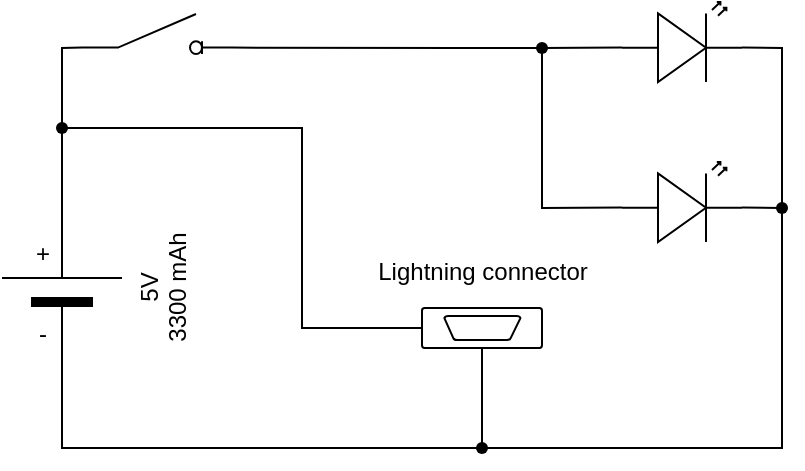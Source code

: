 <mxfile version="24.7.8">
  <diagram name="Page-1" id="iD4C7XQA5Tby283MNVUl">
    <mxGraphModel dx="478" dy="279" grid="1" gridSize="10" guides="1" tooltips="1" connect="1" arrows="1" fold="1" page="1" pageScale="1" pageWidth="850" pageHeight="1100" math="0" shadow="0">
      <root>
        <mxCell id="0" />
        <mxCell id="1" parent="0" />
        <mxCell id="BVKFM8BZh3AifAaT1u35-2" value="5V&lt;div&gt;3300 mAh&lt;/div&gt;" style="verticalLabelPosition=bottom;shadow=0;dashed=0;align=center;fillColor=strokeColor;html=1;verticalAlign=top;strokeWidth=1;shape=mxgraph.electrical.miscellaneous.monocell_battery;rotation=-90;" vertex="1" parent="1">
          <mxGeometry x="110" y="450" width="100" height="60" as="geometry" />
        </mxCell>
        <mxCell id="BVKFM8BZh3AifAaT1u35-4" value="" style="verticalLabelPosition=bottom;shadow=0;dashed=0;align=center;html=1;verticalAlign=top;shape=mxgraph.electrical.opto_electronics.led_2;pointerEvents=1;" vertex="1" parent="1">
          <mxGeometry x="440" y="337" width="60" height="40" as="geometry" />
        </mxCell>
        <mxCell id="BVKFM8BZh3AifAaT1u35-5" value="" style="verticalLabelPosition=bottom;shadow=0;dashed=0;align=center;html=1;verticalAlign=top;shape=mxgraph.electrical.opto_electronics.led_2;pointerEvents=1;" vertex="1" parent="1">
          <mxGeometry x="440" y="417" width="60" height="40" as="geometry" />
        </mxCell>
        <mxCell id="BVKFM8BZh3AifAaT1u35-6" value="" style="html=1;shape=mxgraph.electrical.electro-mechanical.switchDisconnector;aspect=fixed;elSwitchState=off;" vertex="1" parent="1">
          <mxGeometry x="170" y="343" width="75" height="20" as="geometry" />
        </mxCell>
        <mxCell id="BVKFM8BZh3AifAaT1u35-7" value="" style="endArrow=none;html=1;rounded=0;exitX=1;exitY=0.5;exitDx=0;exitDy=0;exitPerimeter=0;entryX=0;entryY=0.84;entryDx=0;entryDy=0;" edge="1" parent="1" source="BVKFM8BZh3AifAaT1u35-2" target="BVKFM8BZh3AifAaT1u35-6">
          <mxGeometry width="50" height="50" relative="1" as="geometry">
            <mxPoint x="280" y="380" as="sourcePoint" />
            <mxPoint x="330" y="330" as="targetPoint" />
            <Array as="points">
              <mxPoint x="160" y="360" />
            </Array>
          </mxGeometry>
        </mxCell>
        <mxCell id="BVKFM8BZh3AifAaT1u35-8" value="" style="endArrow=none;html=1;rounded=0;exitX=1;exitY=0.84;exitDx=0;exitDy=0;entryX=0.402;entryY=0.479;entryDx=0;entryDy=0;entryPerimeter=0;" edge="1" parent="1" source="BVKFM8BZh3AifAaT1u35-6" target="BVKFM8BZh3AifAaT1u35-9">
          <mxGeometry width="50" height="50" relative="1" as="geometry">
            <mxPoint x="260" y="440" as="sourcePoint" />
            <mxPoint x="380" y="360" as="targetPoint" />
            <Array as="points">
              <mxPoint x="360" y="360" />
            </Array>
          </mxGeometry>
        </mxCell>
        <mxCell id="BVKFM8BZh3AifAaT1u35-9" value="" style="shape=waypoint;sketch=0;fillStyle=solid;size=6;pointerEvents=1;points=[];fillColor=none;resizable=0;rotatable=0;perimeter=centerPerimeter;snapToPoint=1;" vertex="1" parent="1">
          <mxGeometry x="390" y="350" width="20" height="20" as="geometry" />
        </mxCell>
        <mxCell id="BVKFM8BZh3AifAaT1u35-10" value="" style="endArrow=none;html=1;rounded=0;entryX=0;entryY=0.57;entryDx=0;entryDy=0;entryPerimeter=0;exitX=0.642;exitY=0.556;exitDx=0;exitDy=0;exitPerimeter=0;" edge="1" parent="1" source="BVKFM8BZh3AifAaT1u35-9" target="BVKFM8BZh3AifAaT1u35-4">
          <mxGeometry width="50" height="50" relative="1" as="geometry">
            <mxPoint x="380" y="440" as="sourcePoint" />
            <mxPoint x="430" y="390" as="targetPoint" />
          </mxGeometry>
        </mxCell>
        <mxCell id="BVKFM8BZh3AifAaT1u35-11" value="" style="endArrow=none;html=1;rounded=0;entryX=0;entryY=0.57;entryDx=0;entryDy=0;entryPerimeter=0;exitX=0.488;exitY=0.652;exitDx=0;exitDy=0;exitPerimeter=0;" edge="1" parent="1" source="BVKFM8BZh3AifAaT1u35-9" target="BVKFM8BZh3AifAaT1u35-5">
          <mxGeometry width="50" height="50" relative="1" as="geometry">
            <mxPoint x="410" y="370" as="sourcePoint" />
            <mxPoint x="450" y="370" as="targetPoint" />
            <Array as="points">
              <mxPoint x="400" y="440" />
            </Array>
          </mxGeometry>
        </mxCell>
        <mxCell id="BVKFM8BZh3AifAaT1u35-12" value="" style="endArrow=none;html=1;rounded=0;exitX=0;exitY=0.5;exitDx=0;exitDy=0;exitPerimeter=0;entryX=1;entryY=0.57;entryDx=0;entryDy=0;entryPerimeter=0;" edge="1" parent="1" source="BVKFM8BZh3AifAaT1u35-2" target="BVKFM8BZh3AifAaT1u35-4">
          <mxGeometry width="50" height="50" relative="1" as="geometry">
            <mxPoint x="350" y="480" as="sourcePoint" />
            <mxPoint x="520" y="360" as="targetPoint" />
            <Array as="points">
              <mxPoint x="160" y="560" />
              <mxPoint x="520" y="560" />
              <mxPoint x="520" y="360" />
            </Array>
          </mxGeometry>
        </mxCell>
        <mxCell id="BVKFM8BZh3AifAaT1u35-13" value="" style="shape=waypoint;sketch=0;fillStyle=solid;size=6;pointerEvents=1;points=[];fillColor=none;resizable=0;rotatable=0;perimeter=centerPerimeter;snapToPoint=1;" vertex="1" parent="1">
          <mxGeometry x="510" y="430" width="20" height="20" as="geometry" />
        </mxCell>
        <mxCell id="BVKFM8BZh3AifAaT1u35-14" value="" style="endArrow=none;html=1;rounded=0;entryX=0.292;entryY=0.494;entryDx=0;entryDy=0;entryPerimeter=0;exitX=1;exitY=0.57;exitDx=0;exitDy=0;exitPerimeter=0;" edge="1" parent="1" source="BVKFM8BZh3AifAaT1u35-5" target="BVKFM8BZh3AifAaT1u35-13">
          <mxGeometry width="50" height="50" relative="1" as="geometry">
            <mxPoint x="460" y="470" as="sourcePoint" />
            <mxPoint x="510" y="420" as="targetPoint" />
          </mxGeometry>
        </mxCell>
        <mxCell id="BVKFM8BZh3AifAaT1u35-15" value="" style="shape=waypoint;sketch=0;fillStyle=solid;size=6;pointerEvents=1;points=[];fillColor=none;resizable=0;rotatable=0;perimeter=centerPerimeter;snapToPoint=1;" vertex="1" parent="1">
          <mxGeometry x="150" y="390" width="20" height="20" as="geometry" />
        </mxCell>
        <mxCell id="BVKFM8BZh3AifAaT1u35-16" value="" style="endArrow=none;html=1;rounded=0;entryX=0.5;entryY=0.5;entryDx=0;entryDy=0;entryPerimeter=0;" edge="1" parent="1" target="BVKFM8BZh3AifAaT1u35-15">
          <mxGeometry width="50" height="50" relative="1" as="geometry">
            <mxPoint x="340" y="500" as="sourcePoint" />
            <mxPoint x="280" y="360" as="targetPoint" />
            <Array as="points">
              <mxPoint x="280" y="500" />
              <mxPoint x="280" y="400" />
            </Array>
          </mxGeometry>
        </mxCell>
        <mxCell id="BVKFM8BZh3AifAaT1u35-17" value="" style="pointerEvents=1;verticalLabelPosition=bottom;shadow=0;dashed=0;align=center;html=1;verticalAlign=top;shape=mxgraph.electrical.miscellaneous.small_d_connector" vertex="1" parent="1">
          <mxGeometry x="340" y="490" width="60" height="20" as="geometry" />
        </mxCell>
        <mxCell id="BVKFM8BZh3AifAaT1u35-18" value="Lightning connec&lt;span style=&quot;background-color: initial;&quot;&gt;tor&lt;/span&gt;" style="text;html=1;align=center;verticalAlign=middle;resizable=0;points=[];autosize=1;strokeColor=none;fillColor=none;" vertex="1" parent="1">
          <mxGeometry x="305" y="457" width="130" height="30" as="geometry" />
        </mxCell>
        <mxCell id="BVKFM8BZh3AifAaT1u35-21" value="" style="shape=waypoint;sketch=0;fillStyle=solid;size=6;pointerEvents=1;points=[];fillColor=none;resizable=0;rotatable=0;perimeter=centerPerimeter;snapToPoint=1;" vertex="1" parent="1">
          <mxGeometry x="360" y="550" width="20" height="20" as="geometry" />
        </mxCell>
        <mxCell id="BVKFM8BZh3AifAaT1u35-22" value="" style="endArrow=none;html=1;rounded=0;entryX=0.5;entryY=1;entryDx=0;entryDy=0;entryPerimeter=0;" edge="1" parent="1" source="BVKFM8BZh3AifAaT1u35-21" target="BVKFM8BZh3AifAaT1u35-17">
          <mxGeometry width="50" height="50" relative="1" as="geometry">
            <mxPoint x="310" y="550" as="sourcePoint" />
            <mxPoint x="360" y="500" as="targetPoint" />
          </mxGeometry>
        </mxCell>
        <mxCell id="BVKFM8BZh3AifAaT1u35-23" value="-" style="text;html=1;align=center;verticalAlign=middle;resizable=0;points=[];autosize=1;strokeColor=none;fillColor=none;" vertex="1" parent="1">
          <mxGeometry x="135" y="488" width="30" height="30" as="geometry" />
        </mxCell>
        <mxCell id="BVKFM8BZh3AifAaT1u35-24" value="+" style="text;html=1;align=center;verticalAlign=middle;resizable=0;points=[];autosize=1;strokeColor=none;fillColor=none;" vertex="1" parent="1">
          <mxGeometry x="135" y="448" width="30" height="30" as="geometry" />
        </mxCell>
      </root>
    </mxGraphModel>
  </diagram>
</mxfile>

